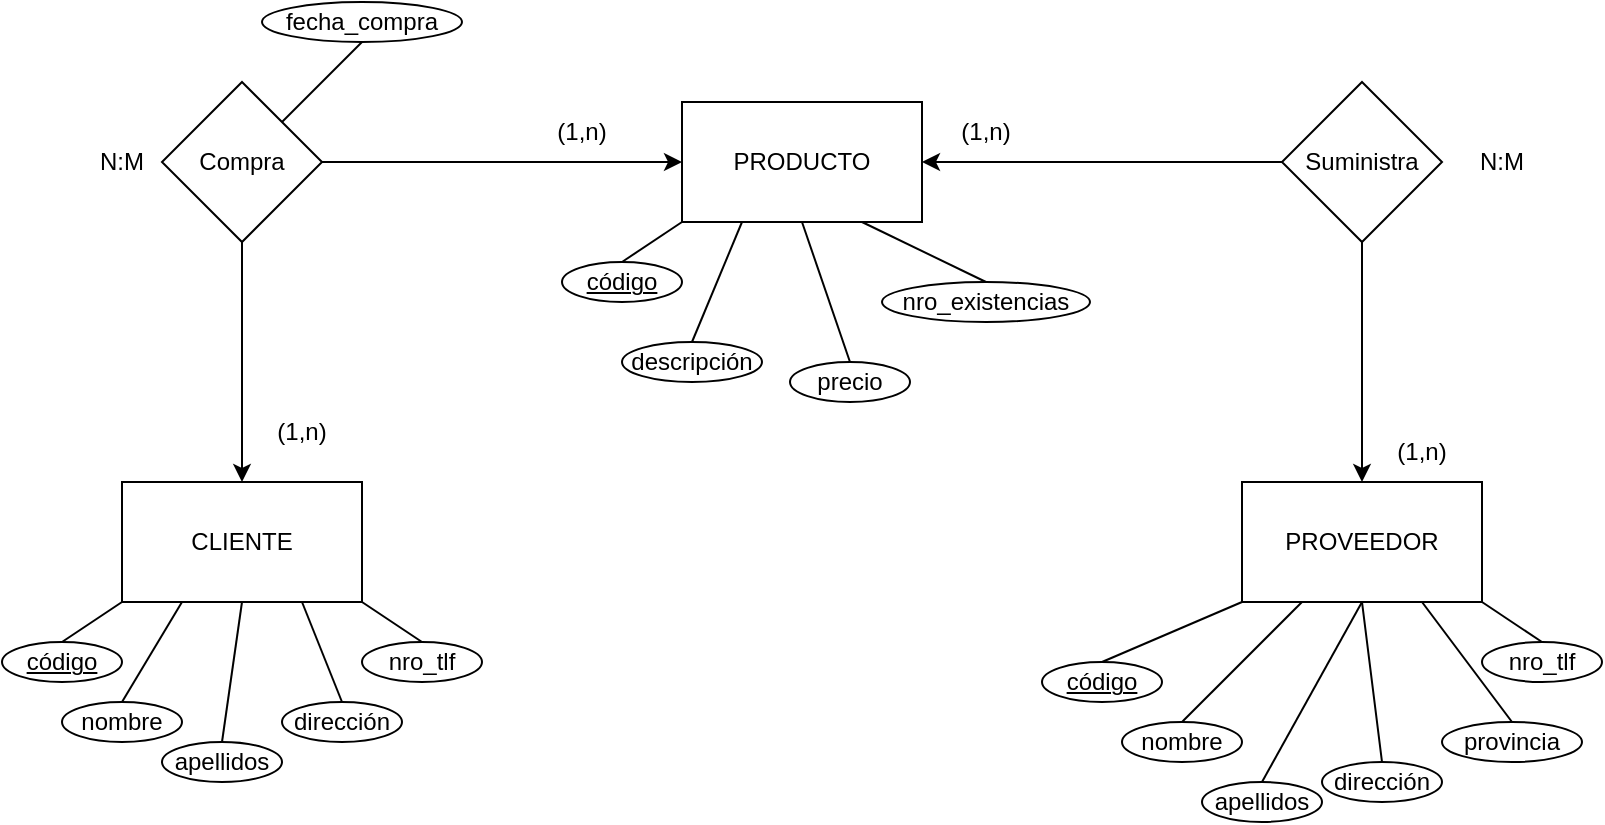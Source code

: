 <mxfile version="21.8.2" type="github">
  <diagram name="Página-1" id="MZHT3lawYvHVlHnLGH1P">
    <mxGraphModel dx="2087" dy="946" grid="1" gridSize="10" guides="1" tooltips="1" connect="1" arrows="1" fold="1" page="1" pageScale="1" pageWidth="827" pageHeight="1169" math="0" shadow="0">
      <root>
        <mxCell id="0" />
        <mxCell id="1" parent="0" />
        <mxCell id="pzbJeVAe3AqRMvV_8D44-2" value="PRODUCTO" style="rounded=0;whiteSpace=wrap;html=1;" vertex="1" parent="1">
          <mxGeometry x="360" y="130" width="120" height="60" as="geometry" />
        </mxCell>
        <mxCell id="pzbJeVAe3AqRMvV_8D44-3" value="CLIENTE" style="rounded=0;whiteSpace=wrap;html=1;" vertex="1" parent="1">
          <mxGeometry x="80" y="320" width="120" height="60" as="geometry" />
        </mxCell>
        <mxCell id="pzbJeVAe3AqRMvV_8D44-4" value="PROVEEDOR" style="rounded=0;whiteSpace=wrap;html=1;" vertex="1" parent="1">
          <mxGeometry x="640" y="320" width="120" height="60" as="geometry" />
        </mxCell>
        <mxCell id="pzbJeVAe3AqRMvV_8D44-7" style="edgeStyle=orthogonalEdgeStyle;rounded=0;orthogonalLoop=1;jettySize=auto;html=1;" edge="1" parent="1" source="pzbJeVAe3AqRMvV_8D44-5" target="pzbJeVAe3AqRMvV_8D44-2">
          <mxGeometry relative="1" as="geometry" />
        </mxCell>
        <mxCell id="pzbJeVAe3AqRMvV_8D44-8" style="edgeStyle=orthogonalEdgeStyle;rounded=0;orthogonalLoop=1;jettySize=auto;html=1;" edge="1" parent="1" source="pzbJeVAe3AqRMvV_8D44-5" target="pzbJeVAe3AqRMvV_8D44-3">
          <mxGeometry relative="1" as="geometry" />
        </mxCell>
        <mxCell id="pzbJeVAe3AqRMvV_8D44-5" value="Compra" style="rhombus;whiteSpace=wrap;html=1;" vertex="1" parent="1">
          <mxGeometry x="100" y="120" width="80" height="80" as="geometry" />
        </mxCell>
        <mxCell id="pzbJeVAe3AqRMvV_8D44-9" style="edgeStyle=orthogonalEdgeStyle;rounded=0;orthogonalLoop=1;jettySize=auto;html=1;" edge="1" parent="1" source="pzbJeVAe3AqRMvV_8D44-6" target="pzbJeVAe3AqRMvV_8D44-2">
          <mxGeometry relative="1" as="geometry" />
        </mxCell>
        <mxCell id="pzbJeVAe3AqRMvV_8D44-10" style="edgeStyle=orthogonalEdgeStyle;rounded=0;orthogonalLoop=1;jettySize=auto;html=1;" edge="1" parent="1" source="pzbJeVAe3AqRMvV_8D44-6" target="pzbJeVAe3AqRMvV_8D44-4">
          <mxGeometry relative="1" as="geometry" />
        </mxCell>
        <mxCell id="pzbJeVAe3AqRMvV_8D44-6" value="Suministra" style="rhombus;whiteSpace=wrap;html=1;" vertex="1" parent="1">
          <mxGeometry x="660" y="120" width="80" height="80" as="geometry" />
        </mxCell>
        <mxCell id="pzbJeVAe3AqRMvV_8D44-11" value="&lt;u&gt;código&lt;/u&gt;" style="ellipse;whiteSpace=wrap;html=1;" vertex="1" parent="1">
          <mxGeometry x="300" y="210" width="60" height="20" as="geometry" />
        </mxCell>
        <mxCell id="pzbJeVAe3AqRMvV_8D44-12" value="descripción" style="ellipse;whiteSpace=wrap;html=1;" vertex="1" parent="1">
          <mxGeometry x="330" y="250" width="70" height="20" as="geometry" />
        </mxCell>
        <mxCell id="pzbJeVAe3AqRMvV_8D44-13" value="precio" style="ellipse;whiteSpace=wrap;html=1;" vertex="1" parent="1">
          <mxGeometry x="414" y="260" width="60" height="20" as="geometry" />
        </mxCell>
        <mxCell id="pzbJeVAe3AqRMvV_8D44-14" value="nro_existencias" style="ellipse;whiteSpace=wrap;html=1;" vertex="1" parent="1">
          <mxGeometry x="460" y="220" width="104" height="20" as="geometry" />
        </mxCell>
        <mxCell id="pzbJeVAe3AqRMvV_8D44-15" value="nombre" style="ellipse;whiteSpace=wrap;html=1;" vertex="1" parent="1">
          <mxGeometry x="50" y="430" width="60" height="20" as="geometry" />
        </mxCell>
        <mxCell id="pzbJeVAe3AqRMvV_8D44-16" value="&lt;u&gt;código&lt;/u&gt;" style="ellipse;whiteSpace=wrap;html=1;" vertex="1" parent="1">
          <mxGeometry x="20" y="400" width="60" height="20" as="geometry" />
        </mxCell>
        <mxCell id="pzbJeVAe3AqRMvV_8D44-17" value="apellidos" style="ellipse;whiteSpace=wrap;html=1;" vertex="1" parent="1">
          <mxGeometry x="100" y="450" width="60" height="20" as="geometry" />
        </mxCell>
        <mxCell id="pzbJeVAe3AqRMvV_8D44-18" value="dirección" style="ellipse;whiteSpace=wrap;html=1;" vertex="1" parent="1">
          <mxGeometry x="160" y="430" width="60" height="20" as="geometry" />
        </mxCell>
        <mxCell id="pzbJeVAe3AqRMvV_8D44-20" value="nro_tlf" style="ellipse;whiteSpace=wrap;html=1;" vertex="1" parent="1">
          <mxGeometry x="200" y="400" width="60" height="20" as="geometry" />
        </mxCell>
        <mxCell id="pzbJeVAe3AqRMvV_8D44-23" value="&lt;u&gt;código&lt;/u&gt;" style="ellipse;whiteSpace=wrap;html=1;" vertex="1" parent="1">
          <mxGeometry x="540" y="410" width="60" height="20" as="geometry" />
        </mxCell>
        <mxCell id="pzbJeVAe3AqRMvV_8D44-24" value="nombre" style="ellipse;whiteSpace=wrap;html=1;" vertex="1" parent="1">
          <mxGeometry x="580" y="440" width="60" height="20" as="geometry" />
        </mxCell>
        <mxCell id="pzbJeVAe3AqRMvV_8D44-25" value="apellidos" style="ellipse;whiteSpace=wrap;html=1;" vertex="1" parent="1">
          <mxGeometry x="620" y="470" width="60" height="20" as="geometry" />
        </mxCell>
        <mxCell id="pzbJeVAe3AqRMvV_8D44-26" value="dirección" style="ellipse;whiteSpace=wrap;html=1;" vertex="1" parent="1">
          <mxGeometry x="680" y="460" width="60" height="20" as="geometry" />
        </mxCell>
        <mxCell id="pzbJeVAe3AqRMvV_8D44-27" value="nro_tlf" style="ellipse;whiteSpace=wrap;html=1;" vertex="1" parent="1">
          <mxGeometry x="760" y="400" width="60" height="20" as="geometry" />
        </mxCell>
        <mxCell id="pzbJeVAe3AqRMvV_8D44-28" value="provincia" style="ellipse;whiteSpace=wrap;html=1;" vertex="1" parent="1">
          <mxGeometry x="740" y="440" width="70" height="20" as="geometry" />
        </mxCell>
        <mxCell id="pzbJeVAe3AqRMvV_8D44-30" value="" style="endArrow=none;html=1;rounded=0;entryX=0;entryY=1;entryDx=0;entryDy=0;exitX=0.5;exitY=0;exitDx=0;exitDy=0;" edge="1" parent="1" source="pzbJeVAe3AqRMvV_8D44-11" target="pzbJeVAe3AqRMvV_8D44-2">
          <mxGeometry width="50" height="50" relative="1" as="geometry">
            <mxPoint x="360" y="250" as="sourcePoint" />
            <mxPoint x="410" y="200" as="targetPoint" />
          </mxGeometry>
        </mxCell>
        <mxCell id="pzbJeVAe3AqRMvV_8D44-31" value="" style="endArrow=none;html=1;rounded=0;entryX=0.25;entryY=1;entryDx=0;entryDy=0;exitX=0.5;exitY=0;exitDx=0;exitDy=0;" edge="1" parent="1" source="pzbJeVAe3AqRMvV_8D44-12" target="pzbJeVAe3AqRMvV_8D44-2">
          <mxGeometry width="50" height="50" relative="1" as="geometry">
            <mxPoint x="360" y="260" as="sourcePoint" />
            <mxPoint x="410" y="210" as="targetPoint" />
          </mxGeometry>
        </mxCell>
        <mxCell id="pzbJeVAe3AqRMvV_8D44-32" value="" style="endArrow=none;html=1;rounded=0;entryX=0.5;entryY=1;entryDx=0;entryDy=0;exitX=0.5;exitY=0;exitDx=0;exitDy=0;" edge="1" parent="1" source="pzbJeVAe3AqRMvV_8D44-13" target="pzbJeVAe3AqRMvV_8D44-2">
          <mxGeometry width="50" height="50" relative="1" as="geometry">
            <mxPoint x="370" y="250" as="sourcePoint" />
            <mxPoint x="420" y="200" as="targetPoint" />
          </mxGeometry>
        </mxCell>
        <mxCell id="pzbJeVAe3AqRMvV_8D44-33" value="" style="endArrow=none;html=1;rounded=0;entryX=0.75;entryY=1;entryDx=0;entryDy=0;exitX=0.5;exitY=0;exitDx=0;exitDy=0;" edge="1" parent="1" source="pzbJeVAe3AqRMvV_8D44-14" target="pzbJeVAe3AqRMvV_8D44-2">
          <mxGeometry width="50" height="50" relative="1" as="geometry">
            <mxPoint x="419" y="255" as="sourcePoint" />
            <mxPoint x="469" y="205" as="targetPoint" />
          </mxGeometry>
        </mxCell>
        <mxCell id="pzbJeVAe3AqRMvV_8D44-35" value="" style="endArrow=none;html=1;rounded=0;entryX=0;entryY=1;entryDx=0;entryDy=0;exitX=0.5;exitY=0;exitDx=0;exitDy=0;" edge="1" parent="1" source="pzbJeVAe3AqRMvV_8D44-23" target="pzbJeVAe3AqRMvV_8D44-4">
          <mxGeometry width="50" height="50" relative="1" as="geometry">
            <mxPoint x="620" y="435" as="sourcePoint" />
            <mxPoint x="670" y="385" as="targetPoint" />
          </mxGeometry>
        </mxCell>
        <mxCell id="pzbJeVAe3AqRMvV_8D44-36" value="" style="endArrow=none;html=1;rounded=0;entryX=0.25;entryY=1;entryDx=0;entryDy=0;exitX=0.5;exitY=0;exitDx=0;exitDy=0;" edge="1" parent="1" source="pzbJeVAe3AqRMvV_8D44-24" target="pzbJeVAe3AqRMvV_8D44-4">
          <mxGeometry width="50" height="50" relative="1" as="geometry">
            <mxPoint x="620" y="445" as="sourcePoint" />
            <mxPoint x="670" y="395" as="targetPoint" />
          </mxGeometry>
        </mxCell>
        <mxCell id="pzbJeVAe3AqRMvV_8D44-37" value="" style="endArrow=none;html=1;rounded=0;entryX=0.5;entryY=1;entryDx=0;entryDy=0;exitX=0.5;exitY=0;exitDx=0;exitDy=0;" edge="1" parent="1" source="pzbJeVAe3AqRMvV_8D44-25" target="pzbJeVAe3AqRMvV_8D44-4">
          <mxGeometry width="50" height="50" relative="1" as="geometry">
            <mxPoint x="660" y="460" as="sourcePoint" />
            <mxPoint x="710" y="410" as="targetPoint" />
          </mxGeometry>
        </mxCell>
        <mxCell id="pzbJeVAe3AqRMvV_8D44-38" value="" style="endArrow=none;html=1;rounded=0;entryX=1;entryY=1;entryDx=0;entryDy=0;exitX=0.5;exitY=0;exitDx=0;exitDy=0;" edge="1" parent="1" source="pzbJeVAe3AqRMvV_8D44-27" target="pzbJeVAe3AqRMvV_8D44-4">
          <mxGeometry width="50" height="50" relative="1" as="geometry">
            <mxPoint x="720" y="435" as="sourcePoint" />
            <mxPoint x="770" y="385" as="targetPoint" />
          </mxGeometry>
        </mxCell>
        <mxCell id="pzbJeVAe3AqRMvV_8D44-39" value="" style="endArrow=none;html=1;rounded=0;entryX=0.75;entryY=1;entryDx=0;entryDy=0;exitX=0.5;exitY=0;exitDx=0;exitDy=0;" edge="1" parent="1" source="pzbJeVAe3AqRMvV_8D44-28" target="pzbJeVAe3AqRMvV_8D44-4">
          <mxGeometry width="50" height="50" relative="1" as="geometry">
            <mxPoint x="700" y="450" as="sourcePoint" />
            <mxPoint x="750" y="400" as="targetPoint" />
          </mxGeometry>
        </mxCell>
        <mxCell id="pzbJeVAe3AqRMvV_8D44-40" value="" style="endArrow=none;html=1;rounded=0;entryX=0.5;entryY=1;entryDx=0;entryDy=0;exitX=0.5;exitY=0;exitDx=0;exitDy=0;" edge="1" parent="1" source="pzbJeVAe3AqRMvV_8D44-26" target="pzbJeVAe3AqRMvV_8D44-4">
          <mxGeometry width="50" height="50" relative="1" as="geometry">
            <mxPoint x="690" y="450" as="sourcePoint" />
            <mxPoint x="740" y="400" as="targetPoint" />
          </mxGeometry>
        </mxCell>
        <mxCell id="pzbJeVAe3AqRMvV_8D44-41" value="" style="endArrow=none;html=1;rounded=0;entryX=0;entryY=1;entryDx=0;entryDy=0;exitX=0.5;exitY=0;exitDx=0;exitDy=0;" edge="1" parent="1" source="pzbJeVAe3AqRMvV_8D44-16" target="pzbJeVAe3AqRMvV_8D44-3">
          <mxGeometry width="50" height="50" relative="1" as="geometry">
            <mxPoint x="100" y="445" as="sourcePoint" />
            <mxPoint x="150" y="395" as="targetPoint" />
          </mxGeometry>
        </mxCell>
        <mxCell id="pzbJeVAe3AqRMvV_8D44-42" value="" style="endArrow=none;html=1;rounded=0;entryX=0.25;entryY=1;entryDx=0;entryDy=0;exitX=0.5;exitY=0;exitDx=0;exitDy=0;" edge="1" parent="1" source="pzbJeVAe3AqRMvV_8D44-15" target="pzbJeVAe3AqRMvV_8D44-3">
          <mxGeometry width="50" height="50" relative="1" as="geometry">
            <mxPoint x="100" y="440" as="sourcePoint" />
            <mxPoint x="150" y="390" as="targetPoint" />
          </mxGeometry>
        </mxCell>
        <mxCell id="pzbJeVAe3AqRMvV_8D44-43" value="" style="endArrow=none;html=1;rounded=0;entryX=0.5;entryY=1;entryDx=0;entryDy=0;exitX=0.5;exitY=0;exitDx=0;exitDy=0;" edge="1" parent="1" source="pzbJeVAe3AqRMvV_8D44-17" target="pzbJeVAe3AqRMvV_8D44-3">
          <mxGeometry width="50" height="50" relative="1" as="geometry">
            <mxPoint x="120" y="445" as="sourcePoint" />
            <mxPoint x="170" y="395" as="targetPoint" />
          </mxGeometry>
        </mxCell>
        <mxCell id="pzbJeVAe3AqRMvV_8D44-44" value="" style="endArrow=none;html=1;rounded=0;entryX=0.75;entryY=1;entryDx=0;entryDy=0;exitX=0.5;exitY=0;exitDx=0;exitDy=0;" edge="1" parent="1" source="pzbJeVAe3AqRMvV_8D44-18" target="pzbJeVAe3AqRMvV_8D44-3">
          <mxGeometry width="50" height="50" relative="1" as="geometry">
            <mxPoint x="130" y="445" as="sourcePoint" />
            <mxPoint x="180" y="395" as="targetPoint" />
          </mxGeometry>
        </mxCell>
        <mxCell id="pzbJeVAe3AqRMvV_8D44-45" value="" style="endArrow=none;html=1;rounded=0;entryX=1;entryY=1;entryDx=0;entryDy=0;exitX=0.5;exitY=0;exitDx=0;exitDy=0;" edge="1" parent="1" source="pzbJeVAe3AqRMvV_8D44-20" target="pzbJeVAe3AqRMvV_8D44-3">
          <mxGeometry width="50" height="50" relative="1" as="geometry">
            <mxPoint x="240" y="380" as="sourcePoint" />
            <mxPoint x="290" y="360" as="targetPoint" />
          </mxGeometry>
        </mxCell>
        <mxCell id="pzbJeVAe3AqRMvV_8D44-49" value="fecha_compra" style="ellipse;whiteSpace=wrap;html=1;" vertex="1" parent="1">
          <mxGeometry x="150" y="80" width="100" height="20" as="geometry" />
        </mxCell>
        <mxCell id="pzbJeVAe3AqRMvV_8D44-50" value="" style="endArrow=none;html=1;rounded=0;entryX=0.5;entryY=1;entryDx=0;entryDy=0;exitX=1;exitY=0;exitDx=0;exitDy=0;" edge="1" parent="1" source="pzbJeVAe3AqRMvV_8D44-5" target="pzbJeVAe3AqRMvV_8D44-49">
          <mxGeometry width="50" height="50" relative="1" as="geometry">
            <mxPoint x="190" y="170" as="sourcePoint" />
            <mxPoint x="240" y="120" as="targetPoint" />
          </mxGeometry>
        </mxCell>
        <mxCell id="pzbJeVAe3AqRMvV_8D44-51" value="(1,n)" style="text;html=1;strokeColor=none;fillColor=none;align=center;verticalAlign=middle;whiteSpace=wrap;rounded=0;" vertex="1" parent="1">
          <mxGeometry x="280" y="130" width="60" height="30" as="geometry" />
        </mxCell>
        <mxCell id="pzbJeVAe3AqRMvV_8D44-52" value="(1,n)" style="text;html=1;strokeColor=none;fillColor=none;align=center;verticalAlign=middle;whiteSpace=wrap;rounded=0;" vertex="1" parent="1">
          <mxGeometry x="140" y="280" width="60" height="30" as="geometry" />
        </mxCell>
        <mxCell id="pzbJeVAe3AqRMvV_8D44-53" value="N:M" style="text;html=1;strokeColor=none;fillColor=none;align=center;verticalAlign=middle;whiteSpace=wrap;rounded=0;" vertex="1" parent="1">
          <mxGeometry x="50" y="145" width="60" height="30" as="geometry" />
        </mxCell>
        <mxCell id="pzbJeVAe3AqRMvV_8D44-54" value="(1,n)" style="text;html=1;strokeColor=none;fillColor=none;align=center;verticalAlign=middle;whiteSpace=wrap;rounded=0;" vertex="1" parent="1">
          <mxGeometry x="700" y="290" width="60" height="30" as="geometry" />
        </mxCell>
        <mxCell id="pzbJeVAe3AqRMvV_8D44-55" value="(1,n)" style="text;html=1;strokeColor=none;fillColor=none;align=center;verticalAlign=middle;whiteSpace=wrap;rounded=0;" vertex="1" parent="1">
          <mxGeometry x="482" y="130" width="60" height="30" as="geometry" />
        </mxCell>
        <mxCell id="pzbJeVAe3AqRMvV_8D44-56" value="N:M" style="text;html=1;strokeColor=none;fillColor=none;align=center;verticalAlign=middle;whiteSpace=wrap;rounded=0;" vertex="1" parent="1">
          <mxGeometry x="740" y="145" width="60" height="30" as="geometry" />
        </mxCell>
      </root>
    </mxGraphModel>
  </diagram>
</mxfile>

